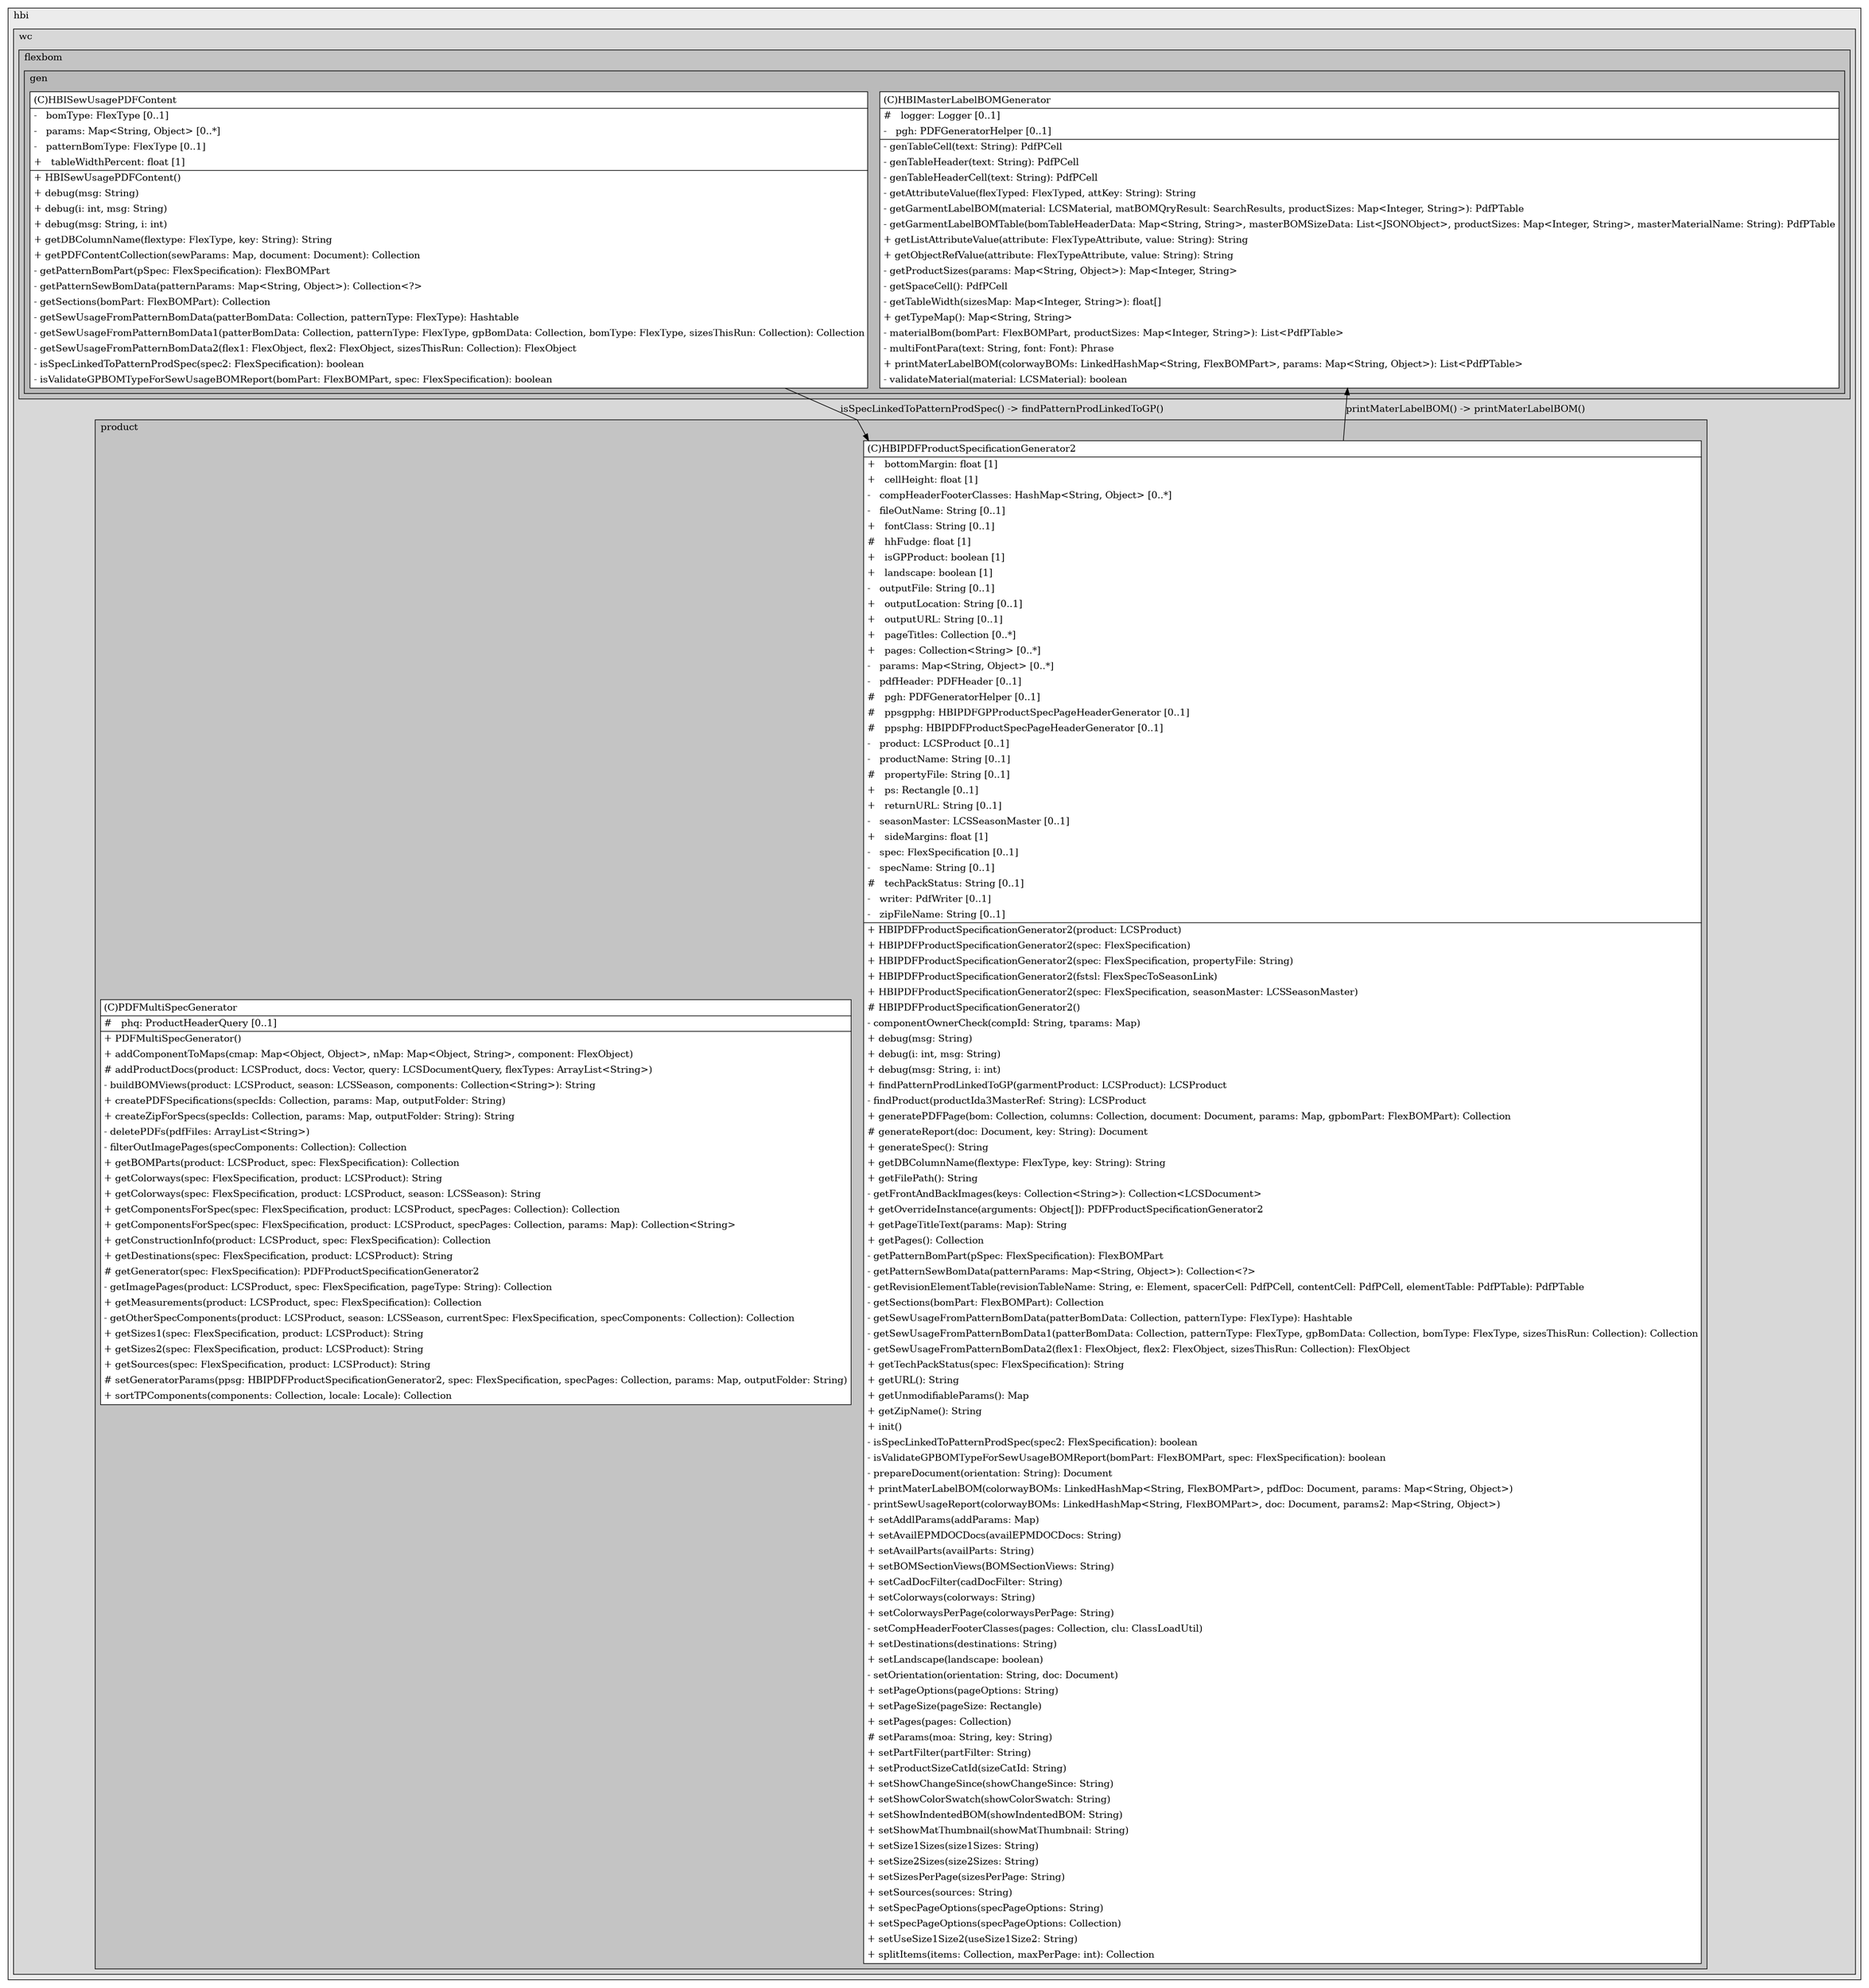 @startuml

/' diagram meta data start
config=StructureConfiguration;
{
  "projectClassification": {
    "searchMode": "OpenProject", // OpenProject, AllProjects
    "includedProjects": "",
    "pathEndKeywords": "*.impl",
    "isClientPath": "",
    "isClientName": "",
    "isTestPath": "",
    "isTestName": "",
    "isMappingPath": "",
    "isMappingName": "",
    "isDataAccessPath": "",
    "isDataAccessName": "",
    "isDataStructurePath": "",
    "isDataStructureName": "",
    "isInterfaceStructuresPath": "",
    "isInterfaceStructuresName": "",
    "isEntryPointPath": "",
    "isEntryPointName": "",
    "treatFinalFieldsAsMandatory": false
  },
  "graphRestriction": {
    "classPackageExcludeFilter": "",
    "classPackageIncludeFilter": "",
    "classNameExcludeFilter": "",
    "classNameIncludeFilter": "",
    "methodNameExcludeFilter": "",
    "methodNameIncludeFilter": "",
    "removeByInheritance": "", // inheritance/annotation based filtering is done in a second step
    "removeByAnnotation": "",
    "removeByClassPackage": "", // cleanup the graph after inheritance/annotation based filtering is done
    "removeByClassName": "",
    "cutMappings": false,
    "cutEnum": false,
    "cutTests": false,
    "cutClient": false,
    "cutDataAccess": false,
    "cutInterfaceStructures": false,
    "cutDataStructures": false,
    "cutGetterAndSetter": false,
    "cutConstructors": false
  },
  "graphTraversal": {
    "forwardDepth": 999,
    "backwardDepth": 12,
    "classPackageExcludeFilter": "",
    "classPackageIncludeFilter": "",
    "classNameExcludeFilter": "",
    "classNameIncludeFilter": "",
    "methodNameExcludeFilter": "",
    "methodNameIncludeFilter": "",
    "hideMappings": false,
    "hideDataStructures": false,
    "hidePrivateMethods": false,
    "hideInterfaceCalls": false, // indirection: implementation -> interface (is hidden) -> implementation
    "onlyShowApplicationEntryPoints": false, // root node is included
    "useMethodCallsForStructureDiagram": "BothDirections" // ForwardOnly, BothDirections, No
  },
  "details": {
    "aggregation": "GroupByClass", // ByClass, GroupByClass, None
    "showClassGenericTypes": true,
    "showMethods": true,
    "showMethodParameterNames": true,
    "showMethodParameterTypes": true,
    "showMethodReturnType": true,
    "showPackageLevels": 11,
    "showDetailedClassStructure": true
  },
  "rootClass": "com.hbi.wc.flexbom.gen.HBIMasterLabelBOMGenerator",
  "extensionCallbackMethod": "" // qualified.class.name#methodName - signature: public static String method(String)
}
diagram meta data end '/



digraph g {
    rankdir="TB"
    splines=polyline
    

'nodes 
subgraph cluster_103087 { 
   	label=hbi
	labeljust=l
	fillcolor="#ececec"
	style=filled
   
   subgraph cluster_1223854485 { 
   	label=wc
	labeljust=l
	fillcolor="#d8d8d8"
	style=filled
   
   subgraph cluster_1511406244 { 
   	label=flexbom
	labeljust=l
	fillcolor="#c4c4c4"
	style=filled
   
   subgraph cluster_1719222010 { 
   	label=gen
	labeljust=l
	fillcolor="#bababa"
	style=filled
   
   HBIMasterLabelBOMGenerator1441384813[
	label=<<TABLE BORDER="1" CELLBORDER="0" CELLPADDING="4" CELLSPACING="0">
<TR><TD ALIGN="LEFT" >(C)HBIMasterLabelBOMGenerator</TD></TR>
<HR/>
<TR><TD ALIGN="LEFT" >#   logger: Logger [0..1]</TD></TR>
<TR><TD ALIGN="LEFT" >-   pgh: PDFGeneratorHelper [0..1]</TD></TR>
<HR/>
<TR><TD ALIGN="LEFT" >- genTableCell(text: String): PdfPCell</TD></TR>
<TR><TD ALIGN="LEFT" >- genTableHeader(text: String): PdfPCell</TD></TR>
<TR><TD ALIGN="LEFT" >- genTableHeaderCell(text: String): PdfPCell</TD></TR>
<TR><TD ALIGN="LEFT" >- getAttributeValue(flexTyped: FlexTyped, attKey: String): String</TD></TR>
<TR><TD ALIGN="LEFT" >- getGarmentLabelBOM(material: LCSMaterial, matBOMQryResult: SearchResults, productSizes: Map&lt;Integer, String&gt;): PdfPTable</TD></TR>
<TR><TD ALIGN="LEFT" >- getGarmentLabelBOMTable(bomTableHeaderData: Map&lt;String, String&gt;, masterBOMSizeData: List&lt;JSONObject&gt;, productSizes: Map&lt;Integer, String&gt;, masterMaterialName: String): PdfPTable</TD></TR>
<TR><TD ALIGN="LEFT" >+ getListAttributeValue(attribute: FlexTypeAttribute, value: String): String</TD></TR>
<TR><TD ALIGN="LEFT" >+ getObjectRefValue(attribute: FlexTypeAttribute, value: String): String</TD></TR>
<TR><TD ALIGN="LEFT" >- getProductSizes(params: Map&lt;String, Object&gt;): Map&lt;Integer, String&gt;</TD></TR>
<TR><TD ALIGN="LEFT" >- getSpaceCell(): PdfPCell</TD></TR>
<TR><TD ALIGN="LEFT" >- getTableWidth(sizesMap: Map&lt;Integer, String&gt;): float[]</TD></TR>
<TR><TD ALIGN="LEFT" >+ getTypeMap(): Map&lt;String, String&gt;</TD></TR>
<TR><TD ALIGN="LEFT" >- materialBom(bomPart: FlexBOMPart, productSizes: Map&lt;Integer, String&gt;): List&lt;PdfPTable&gt;</TD></TR>
<TR><TD ALIGN="LEFT" >- multiFontPara(text: String, font: Font): Phrase</TD></TR>
<TR><TD ALIGN="LEFT" >+ printMaterLabelBOM(colorwayBOMs: LinkedHashMap&lt;String, FlexBOMPart&gt;, params: Map&lt;String, Object&gt;): List&lt;PdfPTable&gt;</TD></TR>
<TR><TD ALIGN="LEFT" >- validateMaterial(material: LCSMaterial): boolean</TD></TR>
</TABLE>>
	style=filled
	margin=0
	shape=plaintext
	fillcolor="#FFFFFF"
];

HBISewUsagePDFContent1441384813[
	label=<<TABLE BORDER="1" CELLBORDER="0" CELLPADDING="4" CELLSPACING="0">
<TR><TD ALIGN="LEFT" >(C)HBISewUsagePDFContent</TD></TR>
<HR/>
<TR><TD ALIGN="LEFT" >-   bomType: FlexType [0..1]</TD></TR>
<TR><TD ALIGN="LEFT" >-   params: Map&lt;String, Object&gt; [0..*]</TD></TR>
<TR><TD ALIGN="LEFT" >-   patternBomType: FlexType [0..1]</TD></TR>
<TR><TD ALIGN="LEFT" >+   tableWidthPercent: float [1]</TD></TR>
<HR/>
<TR><TD ALIGN="LEFT" >+ HBISewUsagePDFContent()</TD></TR>
<TR><TD ALIGN="LEFT" >+ debug(msg: String)</TD></TR>
<TR><TD ALIGN="LEFT" >+ debug(i: int, msg: String)</TD></TR>
<TR><TD ALIGN="LEFT" >+ debug(msg: String, i: int)</TD></TR>
<TR><TD ALIGN="LEFT" >+ getDBColumnName(flextype: FlexType, key: String): String</TD></TR>
<TR><TD ALIGN="LEFT" >+ getPDFContentCollection(sewParams: Map, document: Document): Collection</TD></TR>
<TR><TD ALIGN="LEFT" >- getPatternBomPart(pSpec: FlexSpecification): FlexBOMPart</TD></TR>
<TR><TD ALIGN="LEFT" >- getPatternSewBomData(patternParams: Map&lt;String, Object&gt;): Collection&lt;?&gt;</TD></TR>
<TR><TD ALIGN="LEFT" >- getSections(bomPart: FlexBOMPart): Collection</TD></TR>
<TR><TD ALIGN="LEFT" >- getSewUsageFromPatternBomData(patterBomData: Collection, patternType: FlexType): Hashtable</TD></TR>
<TR><TD ALIGN="LEFT" >- getSewUsageFromPatternBomData1(patterBomData: Collection, patternType: FlexType, gpBomData: Collection, bomType: FlexType, sizesThisRun: Collection): Collection</TD></TR>
<TR><TD ALIGN="LEFT" >- getSewUsageFromPatternBomData2(flex1: FlexObject, flex2: FlexObject, sizesThisRun: Collection): FlexObject</TD></TR>
<TR><TD ALIGN="LEFT" >- isSpecLinkedToPatternProdSpec(spec2: FlexSpecification): boolean</TD></TR>
<TR><TD ALIGN="LEFT" >- isValidateGPBOMTypeForSewUsageBOMReport(bomPart: FlexBOMPart, spec: FlexSpecification): boolean</TD></TR>
</TABLE>>
	style=filled
	margin=0
	shape=plaintext
	fillcolor="#FFFFFF"
];
} 
} 

subgraph cluster_1976940652 { 
   	label=product
	labeljust=l
	fillcolor="#c4c4c4"
	style=filled
   
   HBIPDFProductSpecificationGenerator21536164743[
	label=<<TABLE BORDER="1" CELLBORDER="0" CELLPADDING="4" CELLSPACING="0">
<TR><TD ALIGN="LEFT" >(C)HBIPDFProductSpecificationGenerator2</TD></TR>
<HR/>
<TR><TD ALIGN="LEFT" >+   bottomMargin: float [1]</TD></TR>
<TR><TD ALIGN="LEFT" >+   cellHeight: float [1]</TD></TR>
<TR><TD ALIGN="LEFT" >-   compHeaderFooterClasses: HashMap&lt;String, Object&gt; [0..*]</TD></TR>
<TR><TD ALIGN="LEFT" >-   fileOutName: String [0..1]</TD></TR>
<TR><TD ALIGN="LEFT" >+   fontClass: String [0..1]</TD></TR>
<TR><TD ALIGN="LEFT" >#   hhFudge: float [1]</TD></TR>
<TR><TD ALIGN="LEFT" >+   isGPProduct: boolean [1]</TD></TR>
<TR><TD ALIGN="LEFT" >+   landscape: boolean [1]</TD></TR>
<TR><TD ALIGN="LEFT" >-   outputFile: String [0..1]</TD></TR>
<TR><TD ALIGN="LEFT" >+   outputLocation: String [0..1]</TD></TR>
<TR><TD ALIGN="LEFT" >+   outputURL: String [0..1]</TD></TR>
<TR><TD ALIGN="LEFT" >+   pageTitles: Collection [0..*]</TD></TR>
<TR><TD ALIGN="LEFT" >+   pages: Collection&lt;String&gt; [0..*]</TD></TR>
<TR><TD ALIGN="LEFT" >-   params: Map&lt;String, Object&gt; [0..*]</TD></TR>
<TR><TD ALIGN="LEFT" >-   pdfHeader: PDFHeader [0..1]</TD></TR>
<TR><TD ALIGN="LEFT" >#   pgh: PDFGeneratorHelper [0..1]</TD></TR>
<TR><TD ALIGN="LEFT" >#   ppsgpphg: HBIPDFGPProductSpecPageHeaderGenerator [0..1]</TD></TR>
<TR><TD ALIGN="LEFT" >#   ppsphg: HBIPDFProductSpecPageHeaderGenerator [0..1]</TD></TR>
<TR><TD ALIGN="LEFT" >-   product: LCSProduct [0..1]</TD></TR>
<TR><TD ALIGN="LEFT" >-   productName: String [0..1]</TD></TR>
<TR><TD ALIGN="LEFT" >#   propertyFile: String [0..1]</TD></TR>
<TR><TD ALIGN="LEFT" >+   ps: Rectangle [0..1]</TD></TR>
<TR><TD ALIGN="LEFT" >+   returnURL: String [0..1]</TD></TR>
<TR><TD ALIGN="LEFT" >-   seasonMaster: LCSSeasonMaster [0..1]</TD></TR>
<TR><TD ALIGN="LEFT" >+   sideMargins: float [1]</TD></TR>
<TR><TD ALIGN="LEFT" >-   spec: FlexSpecification [0..1]</TD></TR>
<TR><TD ALIGN="LEFT" >-   specName: String [0..1]</TD></TR>
<TR><TD ALIGN="LEFT" >#   techPackStatus: String [0..1]</TD></TR>
<TR><TD ALIGN="LEFT" >-   writer: PdfWriter [0..1]</TD></TR>
<TR><TD ALIGN="LEFT" >-   zipFileName: String [0..1]</TD></TR>
<HR/>
<TR><TD ALIGN="LEFT" >+ HBIPDFProductSpecificationGenerator2(product: LCSProduct)</TD></TR>
<TR><TD ALIGN="LEFT" >+ HBIPDFProductSpecificationGenerator2(spec: FlexSpecification)</TD></TR>
<TR><TD ALIGN="LEFT" >+ HBIPDFProductSpecificationGenerator2(spec: FlexSpecification, propertyFile: String)</TD></TR>
<TR><TD ALIGN="LEFT" >+ HBIPDFProductSpecificationGenerator2(fstsl: FlexSpecToSeasonLink)</TD></TR>
<TR><TD ALIGN="LEFT" >+ HBIPDFProductSpecificationGenerator2(spec: FlexSpecification, seasonMaster: LCSSeasonMaster)</TD></TR>
<TR><TD ALIGN="LEFT" ># HBIPDFProductSpecificationGenerator2()</TD></TR>
<TR><TD ALIGN="LEFT" >- componentOwnerCheck(compId: String, tparams: Map)</TD></TR>
<TR><TD ALIGN="LEFT" >+ debug(msg: String)</TD></TR>
<TR><TD ALIGN="LEFT" >+ debug(i: int, msg: String)</TD></TR>
<TR><TD ALIGN="LEFT" >+ debug(msg: String, i: int)</TD></TR>
<TR><TD ALIGN="LEFT" >+ findPatternProdLinkedToGP(garmentProduct: LCSProduct): LCSProduct</TD></TR>
<TR><TD ALIGN="LEFT" >- findProduct(productIda3MasterRef: String): LCSProduct</TD></TR>
<TR><TD ALIGN="LEFT" >+ generatePDFPage(bom: Collection, columns: Collection, document: Document, params: Map, gpbomPart: FlexBOMPart): Collection</TD></TR>
<TR><TD ALIGN="LEFT" ># generateReport(doc: Document, key: String): Document</TD></TR>
<TR><TD ALIGN="LEFT" >+ generateSpec(): String</TD></TR>
<TR><TD ALIGN="LEFT" >+ getDBColumnName(flextype: FlexType, key: String): String</TD></TR>
<TR><TD ALIGN="LEFT" >+ getFilePath(): String</TD></TR>
<TR><TD ALIGN="LEFT" >- getFrontAndBackImages(keys: Collection&lt;String&gt;): Collection&lt;LCSDocument&gt;</TD></TR>
<TR><TD ALIGN="LEFT" >+ getOverrideInstance(arguments: Object[]): PDFProductSpecificationGenerator2</TD></TR>
<TR><TD ALIGN="LEFT" >+ getPageTitleText(params: Map): String</TD></TR>
<TR><TD ALIGN="LEFT" >+ getPages(): Collection</TD></TR>
<TR><TD ALIGN="LEFT" >- getPatternBomPart(pSpec: FlexSpecification): FlexBOMPart</TD></TR>
<TR><TD ALIGN="LEFT" >- getPatternSewBomData(patternParams: Map&lt;String, Object&gt;): Collection&lt;?&gt;</TD></TR>
<TR><TD ALIGN="LEFT" >- getRevisionElementTable(revisionTableName: String, e: Element, spacerCell: PdfPCell, contentCell: PdfPCell, elementTable: PdfPTable): PdfPTable</TD></TR>
<TR><TD ALIGN="LEFT" >- getSections(bomPart: FlexBOMPart): Collection</TD></TR>
<TR><TD ALIGN="LEFT" >- getSewUsageFromPatternBomData(patterBomData: Collection, patternType: FlexType): Hashtable</TD></TR>
<TR><TD ALIGN="LEFT" >- getSewUsageFromPatternBomData1(patterBomData: Collection, patternType: FlexType, gpBomData: Collection, bomType: FlexType, sizesThisRun: Collection): Collection</TD></TR>
<TR><TD ALIGN="LEFT" >- getSewUsageFromPatternBomData2(flex1: FlexObject, flex2: FlexObject, sizesThisRun: Collection): FlexObject</TD></TR>
<TR><TD ALIGN="LEFT" >+ getTechPackStatus(spec: FlexSpecification): String</TD></TR>
<TR><TD ALIGN="LEFT" >+ getURL(): String</TD></TR>
<TR><TD ALIGN="LEFT" >+ getUnmodifiableParams(): Map</TD></TR>
<TR><TD ALIGN="LEFT" >+ getZipName(): String</TD></TR>
<TR><TD ALIGN="LEFT" >+ init()</TD></TR>
<TR><TD ALIGN="LEFT" >- isSpecLinkedToPatternProdSpec(spec2: FlexSpecification): boolean</TD></TR>
<TR><TD ALIGN="LEFT" >- isValidateGPBOMTypeForSewUsageBOMReport(bomPart: FlexBOMPart, spec: FlexSpecification): boolean</TD></TR>
<TR><TD ALIGN="LEFT" >- prepareDocument(orientation: String): Document</TD></TR>
<TR><TD ALIGN="LEFT" >+ printMaterLabelBOM(colorwayBOMs: LinkedHashMap&lt;String, FlexBOMPart&gt;, pdfDoc: Document, params: Map&lt;String, Object&gt;)</TD></TR>
<TR><TD ALIGN="LEFT" >- printSewUsageReport(colorwayBOMs: LinkedHashMap&lt;String, FlexBOMPart&gt;, doc: Document, params2: Map&lt;String, Object&gt;)</TD></TR>
<TR><TD ALIGN="LEFT" >+ setAddlParams(addParams: Map)</TD></TR>
<TR><TD ALIGN="LEFT" >+ setAvailEPMDOCDocs(availEPMDOCDocs: String)</TD></TR>
<TR><TD ALIGN="LEFT" >+ setAvailParts(availParts: String)</TD></TR>
<TR><TD ALIGN="LEFT" >+ setBOMSectionViews(BOMSectionViews: String)</TD></TR>
<TR><TD ALIGN="LEFT" >+ setCadDocFilter(cadDocFilter: String)</TD></TR>
<TR><TD ALIGN="LEFT" >+ setColorways(colorways: String)</TD></TR>
<TR><TD ALIGN="LEFT" >+ setColorwaysPerPage(colorwaysPerPage: String)</TD></TR>
<TR><TD ALIGN="LEFT" >- setCompHeaderFooterClasses(pages: Collection, clu: ClassLoadUtil)</TD></TR>
<TR><TD ALIGN="LEFT" >+ setDestinations(destinations: String)</TD></TR>
<TR><TD ALIGN="LEFT" >+ setLandscape(landscape: boolean)</TD></TR>
<TR><TD ALIGN="LEFT" >- setOrientation(orientation: String, doc: Document)</TD></TR>
<TR><TD ALIGN="LEFT" >+ setPageOptions(pageOptions: String)</TD></TR>
<TR><TD ALIGN="LEFT" >+ setPageSize(pageSize: Rectangle)</TD></TR>
<TR><TD ALIGN="LEFT" >+ setPages(pages: Collection)</TD></TR>
<TR><TD ALIGN="LEFT" ># setParams(moa: String, key: String)</TD></TR>
<TR><TD ALIGN="LEFT" >+ setPartFilter(partFilter: String)</TD></TR>
<TR><TD ALIGN="LEFT" >+ setProductSizeCatId(sizeCatId: String)</TD></TR>
<TR><TD ALIGN="LEFT" >+ setShowChangeSince(showChangeSince: String)</TD></TR>
<TR><TD ALIGN="LEFT" >+ setShowColorSwatch(showColorSwatch: String)</TD></TR>
<TR><TD ALIGN="LEFT" >+ setShowIndentedBOM(showIndentedBOM: String)</TD></TR>
<TR><TD ALIGN="LEFT" >+ setShowMatThumbnail(showMatThumbnail: String)</TD></TR>
<TR><TD ALIGN="LEFT" >+ setSize1Sizes(size1Sizes: String)</TD></TR>
<TR><TD ALIGN="LEFT" >+ setSize2Sizes(size2Sizes: String)</TD></TR>
<TR><TD ALIGN="LEFT" >+ setSizesPerPage(sizesPerPage: String)</TD></TR>
<TR><TD ALIGN="LEFT" >+ setSources(sources: String)</TD></TR>
<TR><TD ALIGN="LEFT" >+ setSpecPageOptions(specPageOptions: String)</TD></TR>
<TR><TD ALIGN="LEFT" >+ setSpecPageOptions(specPageOptions: Collection)</TD></TR>
<TR><TD ALIGN="LEFT" >+ setUseSize1Size2(useSize1Size2: String)</TD></TR>
<TR><TD ALIGN="LEFT" >+ splitItems(items: Collection, maxPerPage: int): Collection</TD></TR>
</TABLE>>
	style=filled
	margin=0
	shape=plaintext
	fillcolor="#FFFFFF"
];

PDFMultiSpecGenerator1536164743[
	label=<<TABLE BORDER="1" CELLBORDER="0" CELLPADDING="4" CELLSPACING="0">
<TR><TD ALIGN="LEFT" >(C)PDFMultiSpecGenerator</TD></TR>
<HR/>
<TR><TD ALIGN="LEFT" >#   phq: ProductHeaderQuery [0..1]</TD></TR>
<HR/>
<TR><TD ALIGN="LEFT" >+ PDFMultiSpecGenerator()</TD></TR>
<TR><TD ALIGN="LEFT" >+ addComponentToMaps(cmap: Map&lt;Object, Object&gt;, nMap: Map&lt;Object, String&gt;, component: FlexObject)</TD></TR>
<TR><TD ALIGN="LEFT" ># addProductDocs(product: LCSProduct, docs: Vector, query: LCSDocumentQuery, flexTypes: ArrayList&lt;String&gt;)</TD></TR>
<TR><TD ALIGN="LEFT" >- buildBOMViews(product: LCSProduct, season: LCSSeason, components: Collection&lt;String&gt;): String</TD></TR>
<TR><TD ALIGN="LEFT" >+ createPDFSpecifications(specIds: Collection, params: Map, outputFolder: String)</TD></TR>
<TR><TD ALIGN="LEFT" >+ createZipForSpecs(specIds: Collection, params: Map, outputFolder: String): String</TD></TR>
<TR><TD ALIGN="LEFT" >- deletePDFs(pdfFiles: ArrayList&lt;String&gt;)</TD></TR>
<TR><TD ALIGN="LEFT" >- filterOutImagePages(specComponents: Collection): Collection</TD></TR>
<TR><TD ALIGN="LEFT" >+ getBOMParts(product: LCSProduct, spec: FlexSpecification): Collection</TD></TR>
<TR><TD ALIGN="LEFT" >+ getColorways(spec: FlexSpecification, product: LCSProduct): String</TD></TR>
<TR><TD ALIGN="LEFT" >+ getColorways(spec: FlexSpecification, product: LCSProduct, season: LCSSeason): String</TD></TR>
<TR><TD ALIGN="LEFT" >+ getComponentsForSpec(spec: FlexSpecification, product: LCSProduct, specPages: Collection): Collection</TD></TR>
<TR><TD ALIGN="LEFT" >+ getComponentsForSpec(spec: FlexSpecification, product: LCSProduct, specPages: Collection, params: Map): Collection&lt;String&gt;</TD></TR>
<TR><TD ALIGN="LEFT" >+ getConstructionInfo(product: LCSProduct, spec: FlexSpecification): Collection</TD></TR>
<TR><TD ALIGN="LEFT" >+ getDestinations(spec: FlexSpecification, product: LCSProduct): String</TD></TR>
<TR><TD ALIGN="LEFT" ># getGenerator(spec: FlexSpecification): PDFProductSpecificationGenerator2</TD></TR>
<TR><TD ALIGN="LEFT" >- getImagePages(product: LCSProduct, spec: FlexSpecification, pageType: String): Collection</TD></TR>
<TR><TD ALIGN="LEFT" >+ getMeasurements(product: LCSProduct, spec: FlexSpecification): Collection</TD></TR>
<TR><TD ALIGN="LEFT" >- getOtherSpecComponents(product: LCSProduct, season: LCSSeason, currentSpec: FlexSpecification, specComponents: Collection): Collection</TD></TR>
<TR><TD ALIGN="LEFT" >+ getSizes1(spec: FlexSpecification, product: LCSProduct): String</TD></TR>
<TR><TD ALIGN="LEFT" >+ getSizes2(spec: FlexSpecification, product: LCSProduct): String</TD></TR>
<TR><TD ALIGN="LEFT" >+ getSources(spec: FlexSpecification, product: LCSProduct): String</TD></TR>
<TR><TD ALIGN="LEFT" ># setGeneratorParams(ppsg: HBIPDFProductSpecificationGenerator2, spec: FlexSpecification, specPages: Collection, params: Map, outputFolder: String)</TD></TR>
<TR><TD ALIGN="LEFT" >+ sortTPComponents(components: Collection, locale: Locale): Collection</TD></TR>
</TABLE>>
	style=filled
	margin=0
	shape=plaintext
	fillcolor="#FFFFFF"
];
} 
} 
} 

'edges    
HBIPDFProductSpecificationGenerator21536164743 -> HBIMasterLabelBOMGenerator1441384813[label="printMaterLabelBOM() -> printMaterLabelBOM()"];
HBISewUsagePDFContent1441384813 -> HBIPDFProductSpecificationGenerator21536164743[label="isSpecLinkedToPatternProdSpec() -> findPatternProdLinkedToGP()"];
    
}
@enduml